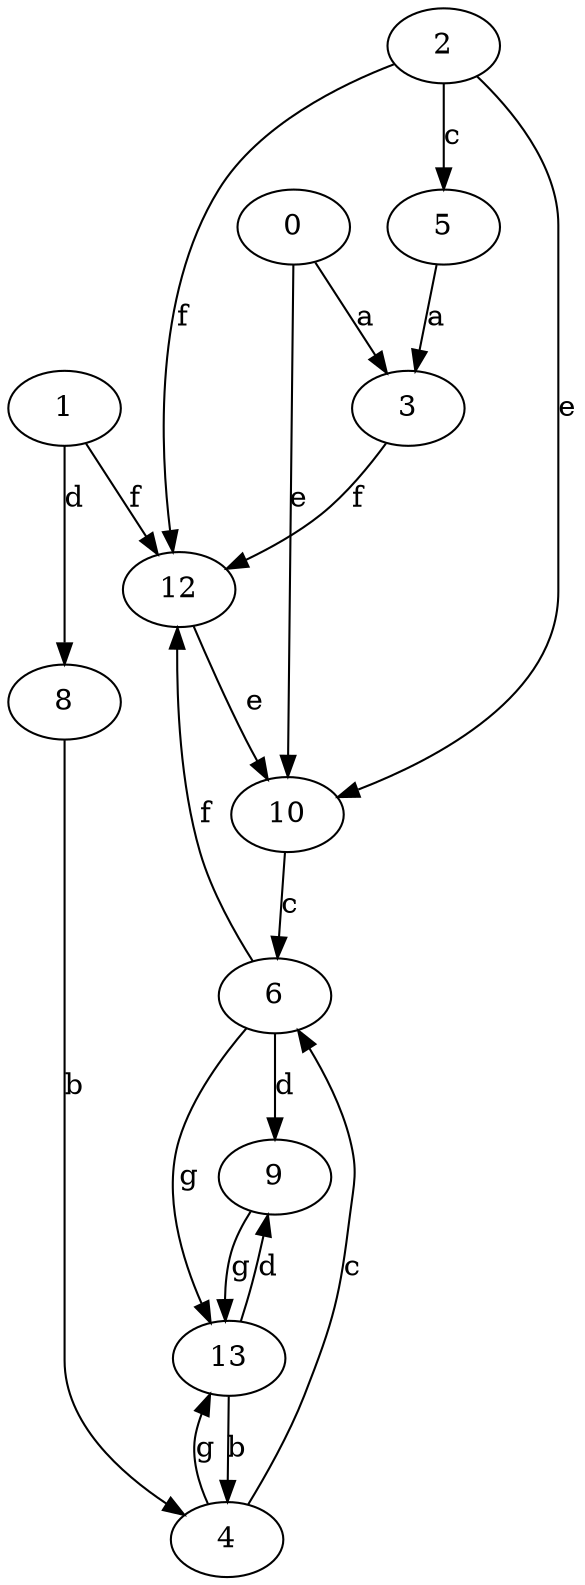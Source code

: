 strict digraph  {
0;
1;
2;
3;
4;
5;
6;
8;
9;
10;
12;
13;
0 -> 3  [label=a];
0 -> 10  [label=e];
1 -> 8  [label=d];
1 -> 12  [label=f];
2 -> 5  [label=c];
2 -> 10  [label=e];
2 -> 12  [label=f];
3 -> 12  [label=f];
4 -> 6  [label=c];
4 -> 13  [label=g];
5 -> 3  [label=a];
6 -> 9  [label=d];
6 -> 12  [label=f];
6 -> 13  [label=g];
8 -> 4  [label=b];
9 -> 13  [label=g];
10 -> 6  [label=c];
12 -> 10  [label=e];
13 -> 4  [label=b];
13 -> 9  [label=d];
}
